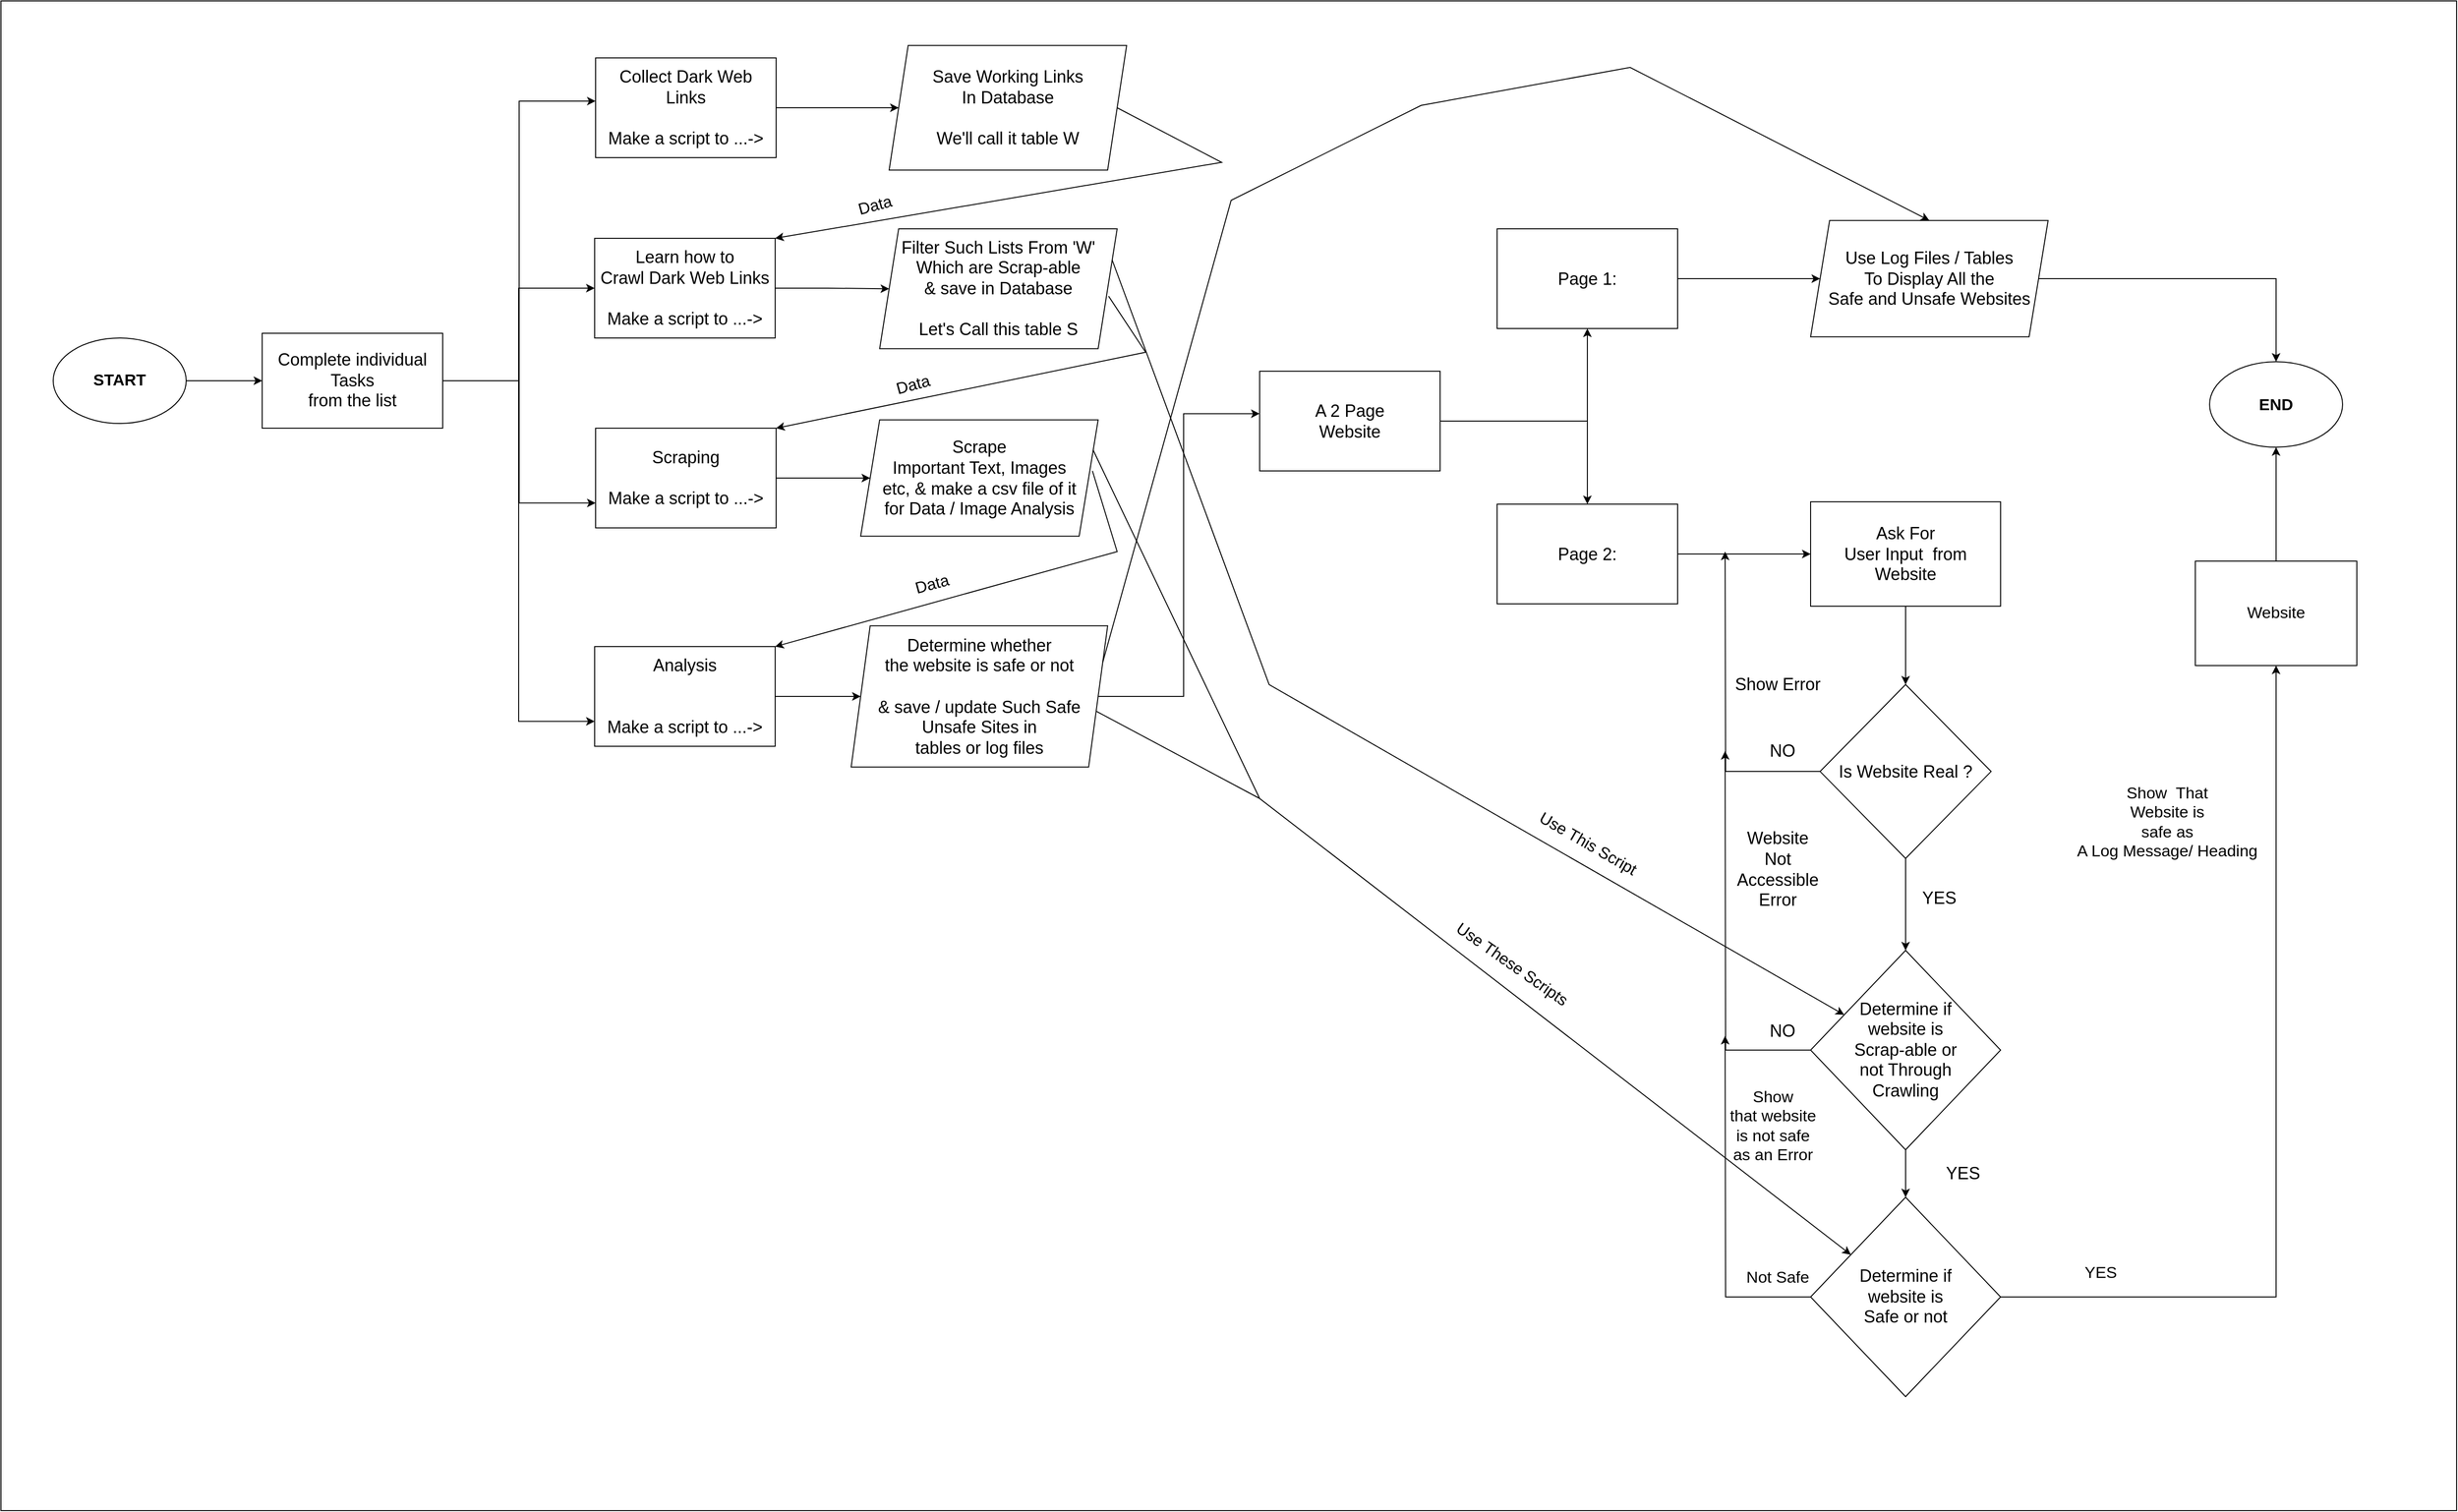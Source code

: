<mxfile version="15.5.2" type="device"><diagram id="pfBZl5S75zY-DtaTf8_z" name="Page-1"><mxGraphModel dx="5002" dy="3356" grid="1" gridSize="10" guides="1" tooltips="1" connect="1" arrows="1" fold="1" page="1" pageScale="1" pageWidth="850" pageHeight="1100" math="0" shadow="0"><root><mxCell id="0"/><mxCell id="1" parent="0"/><mxCell id="ac2yRz-0EZ8_7NvQ7OlX-119" value="" style="rounded=0;whiteSpace=wrap;html=1;fontSize=17;" vertex="1" parent="1"><mxGeometry x="-815" y="-40" width="2585" height="1590" as="geometry"/></mxCell><mxCell id="ac2yRz-0EZ8_7NvQ7OlX-23" style="edgeStyle=orthogonalEdgeStyle;rounded=0;orthogonalLoop=1;jettySize=auto;html=1;fontSize=18;" edge="1" parent="1" source="ac2yRz-0EZ8_7NvQ7OlX-1" target="ac2yRz-0EZ8_7NvQ7OlX-22"><mxGeometry relative="1" as="geometry"/></mxCell><mxCell id="ac2yRz-0EZ8_7NvQ7OlX-1" value="&lt;font size=&quot;1&quot;&gt;&lt;b style=&quot;font-size: 17px&quot;&gt;START&lt;/b&gt;&lt;/font&gt;" style="ellipse;whiteSpace=wrap;html=1;" vertex="1" parent="1"><mxGeometry x="-760" y="315" width="140" height="90" as="geometry"/></mxCell><mxCell id="ac2yRz-0EZ8_7NvQ7OlX-9" value="&lt;div&gt;Save Working Links&lt;/div&gt;&lt;div&gt;In Database&lt;/div&gt;&lt;div&gt;&lt;br&gt;&lt;/div&gt;&lt;div&gt;We'll call it table W&lt;br&gt;&lt;/div&gt;" style="shape=parallelogram;perimeter=parallelogramPerimeter;whiteSpace=wrap;html=1;fixedSize=1;fontSize=18;" vertex="1" parent="1"><mxGeometry x="120" y="6.88" width="250" height="131.25" as="geometry"/></mxCell><mxCell id="ac2yRz-0EZ8_7NvQ7OlX-16" value="" style="edgeStyle=orthogonalEdgeStyle;rounded=0;orthogonalLoop=1;jettySize=auto;html=1;fontSize=18;" edge="1" parent="1" source="ac2yRz-0EZ8_7NvQ7OlX-13" target="ac2yRz-0EZ8_7NvQ7OlX-9"><mxGeometry relative="1" as="geometry"/></mxCell><mxCell id="ac2yRz-0EZ8_7NvQ7OlX-13" value="&lt;div&gt;Collect Dark Web&lt;/div&gt;&lt;div&gt; Links&lt;/div&gt;&lt;div&gt;&lt;br&gt;&lt;/div&gt;&lt;div&gt;Make a script to ...-&amp;gt;&lt;/div&gt;" style="rounded=0;whiteSpace=wrap;html=1;fontSize=18;" vertex="1" parent="1"><mxGeometry x="-189" y="20" width="190" height="105" as="geometry"/></mxCell><mxCell id="ac2yRz-0EZ8_7NvQ7OlX-25" style="edgeStyle=orthogonalEdgeStyle;rounded=0;orthogonalLoop=1;jettySize=auto;html=1;entryX=0;entryY=0.433;entryDx=0;entryDy=0;entryPerimeter=0;fontSize=18;" edge="1" parent="1" source="ac2yRz-0EZ8_7NvQ7OlX-22" target="ac2yRz-0EZ8_7NvQ7OlX-13"><mxGeometry relative="1" as="geometry"/></mxCell><mxCell id="ac2yRz-0EZ8_7NvQ7OlX-28" style="edgeStyle=orthogonalEdgeStyle;rounded=0;orthogonalLoop=1;jettySize=auto;html=1;fontSize=18;" edge="1" parent="1" source="ac2yRz-0EZ8_7NvQ7OlX-22" target="ac2yRz-0EZ8_7NvQ7OlX-27"><mxGeometry relative="1" as="geometry"/></mxCell><mxCell id="ac2yRz-0EZ8_7NvQ7OlX-36" style="edgeStyle=orthogonalEdgeStyle;rounded=0;orthogonalLoop=1;jettySize=auto;html=1;entryX=0;entryY=0.75;entryDx=0;entryDy=0;fontSize=18;" edge="1" parent="1" source="ac2yRz-0EZ8_7NvQ7OlX-22" target="ac2yRz-0EZ8_7NvQ7OlX-35"><mxGeometry relative="1" as="geometry"/></mxCell><mxCell id="ac2yRz-0EZ8_7NvQ7OlX-49" style="edgeStyle=orthogonalEdgeStyle;rounded=0;orthogonalLoop=1;jettySize=auto;html=1;entryX=0;entryY=0.75;entryDx=0;entryDy=0;fontSize=18;" edge="1" parent="1" source="ac2yRz-0EZ8_7NvQ7OlX-22" target="ac2yRz-0EZ8_7NvQ7OlX-46"><mxGeometry relative="1" as="geometry"/></mxCell><mxCell id="ac2yRz-0EZ8_7NvQ7OlX-22" value="Complete individual Tasks &lt;br&gt;from the list " style="rounded=0;whiteSpace=wrap;html=1;fontSize=18;" vertex="1" parent="1"><mxGeometry x="-540" y="310" width="190" height="100" as="geometry"/></mxCell><mxCell id="ac2yRz-0EZ8_7NvQ7OlX-33" style="edgeStyle=orthogonalEdgeStyle;rounded=0;orthogonalLoop=1;jettySize=auto;html=1;fontSize=18;" edge="1" parent="1" source="ac2yRz-0EZ8_7NvQ7OlX-27" target="ac2yRz-0EZ8_7NvQ7OlX-32"><mxGeometry relative="1" as="geometry"/></mxCell><mxCell id="ac2yRz-0EZ8_7NvQ7OlX-27" value="&lt;div&gt;Learn how to &lt;br&gt;&lt;/div&gt;&lt;div&gt;Crawl Dark Web Links&lt;/div&gt;&lt;div&gt;&lt;br&gt;&lt;/div&gt;&lt;div&gt;Make a script to ...-&amp;gt;&lt;br&gt;&lt;/div&gt;" style="rounded=0;whiteSpace=wrap;html=1;fontSize=18;" vertex="1" parent="1"><mxGeometry x="-190" y="210" width="190" height="105" as="geometry"/></mxCell><mxCell id="ac2yRz-0EZ8_7NvQ7OlX-32" value="Filter Such Lists From 'W'&lt;br&gt;&lt;div&gt;Which are Scrap-able&lt;/div&gt;&lt;div&gt;&amp;amp; save in Database&lt;/div&gt;&lt;div&gt;&lt;br&gt;&lt;/div&gt;&lt;div&gt;Let's Call this table S&lt;br&gt;&lt;/div&gt;" style="shape=parallelogram;perimeter=parallelogramPerimeter;whiteSpace=wrap;html=1;fixedSize=1;fontSize=18;" vertex="1" parent="1"><mxGeometry x="110" y="200" width="250" height="126.25" as="geometry"/></mxCell><mxCell id="ac2yRz-0EZ8_7NvQ7OlX-38" style="edgeStyle=orthogonalEdgeStyle;rounded=0;orthogonalLoop=1;jettySize=auto;html=1;entryX=0;entryY=0.5;entryDx=0;entryDy=0;fontSize=18;" edge="1" parent="1" source="ac2yRz-0EZ8_7NvQ7OlX-35" target="ac2yRz-0EZ8_7NvQ7OlX-37"><mxGeometry relative="1" as="geometry"/></mxCell><mxCell id="ac2yRz-0EZ8_7NvQ7OlX-35" value="&lt;div&gt;Scraping &lt;br&gt;&lt;/div&gt;&lt;div&gt;&lt;br&gt;&lt;/div&gt;&lt;div&gt;Make a script to ...-&amp;gt;&lt;/div&gt;" style="rounded=0;whiteSpace=wrap;html=1;fontSize=18;" vertex="1" parent="1"><mxGeometry x="-189" y="410" width="190" height="105" as="geometry"/></mxCell><mxCell id="ac2yRz-0EZ8_7NvQ7OlX-37" value="&lt;div&gt;Scrape&lt;/div&gt;&lt;div&gt; Important Text, Images&lt;/div&gt;&lt;div&gt;etc, &amp;amp; make a csv file of it&lt;br&gt;for Data / Image Analysis&lt;/div&gt;" style="shape=parallelogram;perimeter=parallelogramPerimeter;whiteSpace=wrap;html=1;fixedSize=1;fontSize=18;" vertex="1" parent="1"><mxGeometry x="90" y="401.25" width="250" height="122.5" as="geometry"/></mxCell><mxCell id="ac2yRz-0EZ8_7NvQ7OlX-42" value="" style="endArrow=classic;html=1;rounded=0;fontSize=18;exitX=1;exitY=0.5;exitDx=0;exitDy=0;entryX=1;entryY=0;entryDx=0;entryDy=0;" edge="1" parent="1" source="ac2yRz-0EZ8_7NvQ7OlX-9" target="ac2yRz-0EZ8_7NvQ7OlX-27"><mxGeometry width="50" height="50" relative="1" as="geometry"><mxPoint x="470" y="150" as="sourcePoint"/><mxPoint x="-70" y="200" as="targetPoint"/><Array as="points"><mxPoint x="470" y="130"/></Array></mxGeometry></mxCell><mxCell id="ac2yRz-0EZ8_7NvQ7OlX-45" value="" style="endArrow=classic;html=1;rounded=0;fontSize=18;exitX=0.964;exitY=0.562;exitDx=0;exitDy=0;exitPerimeter=0;entryX=1;entryY=0;entryDx=0;entryDy=0;" edge="1" parent="1" source="ac2yRz-0EZ8_7NvQ7OlX-32" target="ac2yRz-0EZ8_7NvQ7OlX-35"><mxGeometry width="50" height="50" relative="1" as="geometry"><mxPoint x="360" y="287.5" as="sourcePoint"/><mxPoint x="10" y="380" as="targetPoint"/><Array as="points"><mxPoint x="390" y="330"/></Array></mxGeometry></mxCell><mxCell id="ac2yRz-0EZ8_7NvQ7OlX-48" style="edgeStyle=orthogonalEdgeStyle;rounded=0;orthogonalLoop=1;jettySize=auto;html=1;fontSize=18;" edge="1" parent="1" source="ac2yRz-0EZ8_7NvQ7OlX-46" target="ac2yRz-0EZ8_7NvQ7OlX-47"><mxGeometry relative="1" as="geometry"/></mxCell><mxCell id="ac2yRz-0EZ8_7NvQ7OlX-46" value="&lt;div&gt;Analysis&lt;/div&gt;&lt;div&gt;&lt;br&gt;&lt;/div&gt;&lt;div&gt;&lt;br&gt;&lt;/div&gt;&lt;div&gt;Make a script to ...-&amp;gt;&lt;/div&gt;" style="rounded=0;whiteSpace=wrap;html=1;fontSize=18;" vertex="1" parent="1"><mxGeometry x="-190" y="640" width="190" height="105" as="geometry"/></mxCell><mxCell id="ac2yRz-0EZ8_7NvQ7OlX-54" style="edgeStyle=orthogonalEdgeStyle;rounded=0;orthogonalLoop=1;jettySize=auto;html=1;entryX=0;entryY=0.426;entryDx=0;entryDy=0;entryPerimeter=0;fontSize=18;" edge="1" parent="1" source="ac2yRz-0EZ8_7NvQ7OlX-47" target="ac2yRz-0EZ8_7NvQ7OlX-53"><mxGeometry relative="1" as="geometry"/></mxCell><mxCell id="ac2yRz-0EZ8_7NvQ7OlX-47" value="&lt;div&gt;Determine whether &lt;br&gt;&lt;/div&gt;&lt;div&gt;the website is safe or not&lt;/div&gt;&lt;div&gt;&lt;br&gt;&lt;/div&gt;&lt;div&gt;&amp;amp; save / update Such Safe &lt;br&gt;&lt;/div&gt;&lt;div&gt;Unsafe Sites in &lt;br&gt;&lt;/div&gt;&lt;div&gt;tables or log files&lt;br&gt;&lt;/div&gt;" style="shape=parallelogram;perimeter=parallelogramPerimeter;whiteSpace=wrap;html=1;fixedSize=1;fontSize=18;" vertex="1" parent="1"><mxGeometry x="80" y="618.13" width="270" height="148.75" as="geometry"/></mxCell><mxCell id="ac2yRz-0EZ8_7NvQ7OlX-51" value="" style="endArrow=classic;html=1;rounded=0;fontSize=18;entryX=1;entryY=0;entryDx=0;entryDy=0;exitX=0.976;exitY=0.439;exitDx=0;exitDy=0;exitPerimeter=0;" edge="1" parent="1" source="ac2yRz-0EZ8_7NvQ7OlX-37" target="ac2yRz-0EZ8_7NvQ7OlX-46"><mxGeometry width="50" height="50" relative="1" as="geometry"><mxPoint x="430" y="450" as="sourcePoint"/><mxPoint x="110" y="530" as="targetPoint"/><Array as="points"><mxPoint x="360" y="540"/></Array></mxGeometry></mxCell><mxCell id="ac2yRz-0EZ8_7NvQ7OlX-65" style="edgeStyle=orthogonalEdgeStyle;rounded=0;orthogonalLoop=1;jettySize=auto;html=1;fontSize=18;" edge="1" parent="1" source="ac2yRz-0EZ8_7NvQ7OlX-53" target="ac2yRz-0EZ8_7NvQ7OlX-64"><mxGeometry relative="1" as="geometry"/></mxCell><mxCell id="ac2yRz-0EZ8_7NvQ7OlX-66" style="edgeStyle=orthogonalEdgeStyle;rounded=0;orthogonalLoop=1;jettySize=auto;html=1;fontSize=18;" edge="1" parent="1" source="ac2yRz-0EZ8_7NvQ7OlX-53" target="ac2yRz-0EZ8_7NvQ7OlX-63"><mxGeometry relative="1" as="geometry"/></mxCell><mxCell id="ac2yRz-0EZ8_7NvQ7OlX-53" value="&lt;div&gt;A 2 Page&lt;br&gt;&lt;/div&gt;&lt;div&gt;Website&lt;/div&gt;" style="rounded=0;whiteSpace=wrap;html=1;fontSize=18;" vertex="1" parent="1"><mxGeometry x="510" y="350" width="190" height="105" as="geometry"/></mxCell><mxCell id="ac2yRz-0EZ8_7NvQ7OlX-90" style="edgeStyle=orthogonalEdgeStyle;rounded=0;orthogonalLoop=1;jettySize=auto;html=1;entryX=0.5;entryY=0;entryDx=0;entryDy=0;fontSize=17;" edge="1" parent="1" source="ac2yRz-0EZ8_7NvQ7OlX-57" target="ac2yRz-0EZ8_7NvQ7OlX-89"><mxGeometry relative="1" as="geometry"/></mxCell><mxCell id="ac2yRz-0EZ8_7NvQ7OlX-57" value="Use Log Files / Tables &lt;br&gt;&lt;div&gt;To Display All the&lt;/div&gt;&lt;div&gt; Safe and Unsafe Websites&lt;/div&gt;" style="shape=parallelogram;perimeter=parallelogramPerimeter;whiteSpace=wrap;html=1;fixedSize=1;fontSize=18;" vertex="1" parent="1"><mxGeometry x="1090" y="191.25" width="250" height="122.5" as="geometry"/></mxCell><mxCell id="ac2yRz-0EZ8_7NvQ7OlX-67" style="edgeStyle=orthogonalEdgeStyle;rounded=0;orthogonalLoop=1;jettySize=auto;html=1;fontSize=18;" edge="1" parent="1" source="ac2yRz-0EZ8_7NvQ7OlX-63" target="ac2yRz-0EZ8_7NvQ7OlX-57"><mxGeometry relative="1" as="geometry"/></mxCell><mxCell id="ac2yRz-0EZ8_7NvQ7OlX-63" value="Page 1:" style="rounded=0;whiteSpace=wrap;html=1;fontSize=18;" vertex="1" parent="1"><mxGeometry x="760" y="200" width="190" height="105" as="geometry"/></mxCell><mxCell id="ac2yRz-0EZ8_7NvQ7OlX-73" style="edgeStyle=orthogonalEdgeStyle;rounded=0;orthogonalLoop=1;jettySize=auto;html=1;fontSize=18;" edge="1" parent="1" source="ac2yRz-0EZ8_7NvQ7OlX-64" target="ac2yRz-0EZ8_7NvQ7OlX-72"><mxGeometry relative="1" as="geometry"/></mxCell><mxCell id="ac2yRz-0EZ8_7NvQ7OlX-64" value="Page 2:" style="rounded=0;whiteSpace=wrap;html=1;fontSize=18;" vertex="1" parent="1"><mxGeometry x="760" y="490" width="190" height="105" as="geometry"/></mxCell><mxCell id="ac2yRz-0EZ8_7NvQ7OlX-69" value="" style="endArrow=classic;html=1;rounded=0;fontSize=18;exitX=1;exitY=0.25;exitDx=0;exitDy=0;entryX=0.5;entryY=0;entryDx=0;entryDy=0;" edge="1" parent="1" source="ac2yRz-0EZ8_7NvQ7OlX-47" target="ac2yRz-0EZ8_7NvQ7OlX-57"><mxGeometry width="50" height="50" relative="1" as="geometry"><mxPoint x="530" y="670" as="sourcePoint"/><mxPoint x="1220" y="150" as="targetPoint"/><Array as="points"><mxPoint x="480" y="170"/><mxPoint x="680" y="70"/><mxPoint x="900" y="30"/></Array></mxGeometry></mxCell><mxCell id="ac2yRz-0EZ8_7NvQ7OlX-76" style="edgeStyle=orthogonalEdgeStyle;rounded=0;orthogonalLoop=1;jettySize=auto;html=1;entryX=0.5;entryY=0;entryDx=0;entryDy=0;fontSize=18;" edge="1" parent="1" source="ac2yRz-0EZ8_7NvQ7OlX-72" target="ac2yRz-0EZ8_7NvQ7OlX-75"><mxGeometry relative="1" as="geometry"/></mxCell><mxCell id="ac2yRz-0EZ8_7NvQ7OlX-72" value="&lt;div&gt;Ask For&lt;/div&gt;&lt;div&gt; User Input&amp;nbsp; from Website&lt;/div&gt;" style="rounded=0;whiteSpace=wrap;html=1;fontSize=18;" vertex="1" parent="1"><mxGeometry x="1090" y="487.5" width="200" height="110" as="geometry"/></mxCell><mxCell id="ac2yRz-0EZ8_7NvQ7OlX-77" style="edgeStyle=orthogonalEdgeStyle;rounded=0;orthogonalLoop=1;jettySize=auto;html=1;fontSize=18;" edge="1" parent="1" source="ac2yRz-0EZ8_7NvQ7OlX-75"><mxGeometry relative="1" as="geometry"><mxPoint x="1000" y="540" as="targetPoint"/></mxGeometry></mxCell><mxCell id="ac2yRz-0EZ8_7NvQ7OlX-85" style="edgeStyle=orthogonalEdgeStyle;rounded=0;orthogonalLoop=1;jettySize=auto;html=1;entryX=0.5;entryY=0;entryDx=0;entryDy=0;fontSize=18;" edge="1" parent="1" source="ac2yRz-0EZ8_7NvQ7OlX-75" target="ac2yRz-0EZ8_7NvQ7OlX-84"><mxGeometry relative="1" as="geometry"/></mxCell><mxCell id="ac2yRz-0EZ8_7NvQ7OlX-75" value="Is Website Real ?" style="rhombus;whiteSpace=wrap;html=1;fontSize=18;" vertex="1" parent="1"><mxGeometry x="1100" y="680" width="180" height="183.12" as="geometry"/></mxCell><mxCell id="ac2yRz-0EZ8_7NvQ7OlX-78" value="NO" style="text;html=1;align=center;verticalAlign=middle;resizable=0;points=[];autosize=1;strokeColor=none;fillColor=none;fontSize=18;" vertex="1" parent="1"><mxGeometry x="1040" y="735" width="40" height="30" as="geometry"/></mxCell><mxCell id="ac2yRz-0EZ8_7NvQ7OlX-79" value="Show Error" style="text;html=1;align=center;verticalAlign=middle;resizable=0;points=[];autosize=1;strokeColor=none;fillColor=none;fontSize=18;" vertex="1" parent="1"><mxGeometry x="1000" y="665" width="110" height="30" as="geometry"/></mxCell><mxCell id="ac2yRz-0EZ8_7NvQ7OlX-81" value="YES" style="text;html=1;align=center;verticalAlign=middle;resizable=0;points=[];autosize=1;strokeColor=none;fillColor=none;fontSize=18;" vertex="1" parent="1"><mxGeometry x="1200" y="890" width="50" height="30" as="geometry"/></mxCell><mxCell id="ac2yRz-0EZ8_7NvQ7OlX-86" style="edgeStyle=orthogonalEdgeStyle;rounded=0;orthogonalLoop=1;jettySize=auto;html=1;fontSize=18;" edge="1" parent="1" source="ac2yRz-0EZ8_7NvQ7OlX-84"><mxGeometry relative="1" as="geometry"><mxPoint x="1000" y="750" as="targetPoint"/></mxGeometry></mxCell><mxCell id="ac2yRz-0EZ8_7NvQ7OlX-103" style="edgeStyle=orthogonalEdgeStyle;rounded=0;orthogonalLoop=1;jettySize=auto;html=1;entryX=0.5;entryY=0;entryDx=0;entryDy=0;fontSize=17;" edge="1" parent="1" source="ac2yRz-0EZ8_7NvQ7OlX-84" target="ac2yRz-0EZ8_7NvQ7OlX-99"><mxGeometry relative="1" as="geometry"/></mxCell><mxCell id="ac2yRz-0EZ8_7NvQ7OlX-84" value="&lt;div&gt;Determine if &lt;br&gt;&lt;/div&gt;&lt;div&gt;website is &lt;br&gt;&lt;/div&gt;&lt;div&gt;Scrap-able or &lt;br&gt;&lt;/div&gt;&lt;div&gt;not Through &lt;br&gt;&lt;/div&gt;&lt;div&gt;Crawling&lt;br&gt;&lt;/div&gt;" style="rhombus;whiteSpace=wrap;html=1;fontSize=18;" vertex="1" parent="1"><mxGeometry x="1090" y="960" width="200" height="210" as="geometry"/></mxCell><mxCell id="ac2yRz-0EZ8_7NvQ7OlX-87" value="NO" style="text;html=1;align=center;verticalAlign=middle;resizable=0;points=[];autosize=1;strokeColor=none;fillColor=none;fontSize=18;" vertex="1" parent="1"><mxGeometry x="1040" y="1030" width="40" height="30" as="geometry"/></mxCell><mxCell id="ac2yRz-0EZ8_7NvQ7OlX-88" value="&lt;div&gt;Website &lt;br&gt;&lt;/div&gt;&lt;div&gt;Not &lt;br&gt;&lt;/div&gt;&lt;div&gt;Accessible &lt;br&gt;&lt;/div&gt;&lt;div&gt;Error&lt;/div&gt;" style="text;html=1;align=center;verticalAlign=middle;resizable=0;points=[];autosize=1;strokeColor=none;fillColor=none;fontSize=18;" vertex="1" parent="1"><mxGeometry x="1005" y="830" width="100" height="90" as="geometry"/></mxCell><mxCell id="ac2yRz-0EZ8_7NvQ7OlX-89" value="&lt;b style=&quot;font-size: 17px&quot;&gt;END&lt;/b&gt;" style="ellipse;whiteSpace=wrap;html=1;fontSize=18;" vertex="1" parent="1"><mxGeometry x="1510" y="340" width="140" height="90" as="geometry"/></mxCell><mxCell id="ac2yRz-0EZ8_7NvQ7OlX-92" value="YES" style="text;html=1;align=center;verticalAlign=middle;resizable=0;points=[];autosize=1;strokeColor=none;fillColor=none;fontSize=18;" vertex="1" parent="1"><mxGeometry x="1225" y="1180" width="50" height="30" as="geometry"/></mxCell><mxCell id="ac2yRz-0EZ8_7NvQ7OlX-94" value="" style="endArrow=classic;html=1;rounded=0;fontSize=17;exitX=1;exitY=0.25;exitDx=0;exitDy=0;" edge="1" parent="1" source="ac2yRz-0EZ8_7NvQ7OlX-32" target="ac2yRz-0EZ8_7NvQ7OlX-84"><mxGeometry width="50" height="50" relative="1" as="geometry"><mxPoint x="590" y="690" as="sourcePoint"/><mxPoint x="640" y="640" as="targetPoint"/><Array as="points"><mxPoint x="520" y="680"/></Array></mxGeometry></mxCell><mxCell id="ac2yRz-0EZ8_7NvQ7OlX-96" value="Use This Script" style="text;html=1;align=center;verticalAlign=middle;resizable=0;points=[];autosize=1;strokeColor=none;fillColor=none;fontSize=17;rotation=30;" vertex="1" parent="1"><mxGeometry x="790" y="833.12" width="130" height="30" as="geometry"/></mxCell><mxCell id="ac2yRz-0EZ8_7NvQ7OlX-104" style="edgeStyle=orthogonalEdgeStyle;rounded=0;orthogonalLoop=1;jettySize=auto;html=1;fontSize=17;" edge="1" parent="1" source="ac2yRz-0EZ8_7NvQ7OlX-99"><mxGeometry relative="1" as="geometry"><mxPoint x="1000" y="1050.0" as="targetPoint"/></mxGeometry></mxCell><mxCell id="ac2yRz-0EZ8_7NvQ7OlX-110" style="edgeStyle=orthogonalEdgeStyle;rounded=0;orthogonalLoop=1;jettySize=auto;html=1;fontSize=17;entryX=0.5;entryY=1;entryDx=0;entryDy=0;" edge="1" parent="1" source="ac2yRz-0EZ8_7NvQ7OlX-99" target="ac2yRz-0EZ8_7NvQ7OlX-113"><mxGeometry relative="1" as="geometry"><mxPoint x="1580" y="690" as="targetPoint"/><Array as="points"><mxPoint x="1580" y="1325"/></Array></mxGeometry></mxCell><mxCell id="ac2yRz-0EZ8_7NvQ7OlX-99" value="&lt;div&gt;Determine if &lt;br&gt;&lt;/div&gt;&lt;div&gt;website is &lt;br&gt;&lt;/div&gt;Safe or not" style="rhombus;whiteSpace=wrap;html=1;fontSize=18;" vertex="1" parent="1"><mxGeometry x="1090" y="1220" width="200" height="210" as="geometry"/></mxCell><mxCell id="ac2yRz-0EZ8_7NvQ7OlX-100" value="Data" style="text;html=1;align=center;verticalAlign=middle;resizable=0;points=[];autosize=1;strokeColor=none;fillColor=none;fontSize=17;rotation=-15;" vertex="1" parent="1"><mxGeometry x="140" y="560" width="50" height="30" as="geometry"/></mxCell><mxCell id="ac2yRz-0EZ8_7NvQ7OlX-101" value="Data" style="text;html=1;align=center;verticalAlign=middle;resizable=0;points=[];autosize=1;strokeColor=none;fillColor=none;fontSize=17;rotation=-15;" vertex="1" parent="1"><mxGeometry x="120" y="350" width="50" height="30" as="geometry"/></mxCell><mxCell id="ac2yRz-0EZ8_7NvQ7OlX-102" value="Data" style="text;html=1;align=center;verticalAlign=middle;resizable=0;points=[];autosize=1;strokeColor=none;fillColor=none;fontSize=17;rotation=-15;" vertex="1" parent="1"><mxGeometry x="80" y="161.25" width="50" height="30" as="geometry"/></mxCell><mxCell id="ac2yRz-0EZ8_7NvQ7OlX-105" value="Not Safe" style="text;html=1;align=center;verticalAlign=middle;resizable=0;points=[];autosize=1;strokeColor=none;fillColor=none;fontSize=17;" vertex="1" parent="1"><mxGeometry x="1015" y="1290" width="80" height="30" as="geometry"/></mxCell><mxCell id="ac2yRz-0EZ8_7NvQ7OlX-106" value="&lt;div&gt;Show &lt;br&gt;&lt;/div&gt;&lt;div&gt;that website &lt;br&gt;&lt;/div&gt;&lt;div&gt;is not safe &lt;br&gt;&lt;/div&gt;&lt;div&gt;as an Error&lt;br&gt;&lt;/div&gt;" style="text;html=1;align=center;verticalAlign=middle;resizable=0;points=[];autosize=1;strokeColor=none;fillColor=none;fontSize=17;" vertex="1" parent="1"><mxGeometry x="995" y="1100" width="110" height="90" as="geometry"/></mxCell><mxCell id="ac2yRz-0EZ8_7NvQ7OlX-107" value="" style="endArrow=classic;html=1;rounded=0;fontSize=17;exitX=1;exitY=0.25;exitDx=0;exitDy=0;" edge="1" parent="1" source="ac2yRz-0EZ8_7NvQ7OlX-37" target="ac2yRz-0EZ8_7NvQ7OlX-99"><mxGeometry width="50" height="50" relative="1" as="geometry"><mxPoint x="350" y="640" as="sourcePoint"/><mxPoint x="470" y="960" as="targetPoint"/><Array as="points"><mxPoint x="510" y="800"/></Array></mxGeometry></mxCell><mxCell id="ac2yRz-0EZ8_7NvQ7OlX-108" value="Use These Scripts" style="text;html=1;align=center;verticalAlign=middle;resizable=0;points=[];autosize=1;strokeColor=none;fillColor=none;fontSize=17;rotation=35;" vertex="1" parent="1"><mxGeometry x="700" y="960" width="150" height="30" as="geometry"/></mxCell><mxCell id="ac2yRz-0EZ8_7NvQ7OlX-109" value="" style="endArrow=none;html=1;rounded=0;fontSize=17;exitX=0.957;exitY=0.606;exitDx=0;exitDy=0;exitPerimeter=0;" edge="1" parent="1" source="ac2yRz-0EZ8_7NvQ7OlX-47"><mxGeometry width="50" height="50" relative="1" as="geometry"><mxPoint x="280" y="920" as="sourcePoint"/><mxPoint x="510" y="800" as="targetPoint"/></mxGeometry></mxCell><mxCell id="ac2yRz-0EZ8_7NvQ7OlX-111" value="YES" style="text;html=1;align=center;verticalAlign=middle;resizable=0;points=[];autosize=1;strokeColor=none;fillColor=none;fontSize=17;" vertex="1" parent="1"><mxGeometry x="1370" y="1285" width="50" height="30" as="geometry"/></mxCell><mxCell id="ac2yRz-0EZ8_7NvQ7OlX-114" style="edgeStyle=orthogonalEdgeStyle;rounded=0;orthogonalLoop=1;jettySize=auto;html=1;entryX=0.5;entryY=1;entryDx=0;entryDy=0;fontSize=17;" edge="1" parent="1" source="ac2yRz-0EZ8_7NvQ7OlX-113" target="ac2yRz-0EZ8_7NvQ7OlX-89"><mxGeometry relative="1" as="geometry"/></mxCell><mxCell id="ac2yRz-0EZ8_7NvQ7OlX-113" value="Website" style="rounded=0;whiteSpace=wrap;html=1;fontSize=17;" vertex="1" parent="1"><mxGeometry x="1495" y="550" width="170" height="110" as="geometry"/></mxCell><mxCell id="ac2yRz-0EZ8_7NvQ7OlX-115" value="&lt;div&gt;Show&amp;nbsp; That &lt;br&gt;&lt;/div&gt;&lt;div&gt;Website is &lt;br&gt;&lt;/div&gt;&lt;div&gt;safe as &lt;br&gt;&lt;/div&gt;&lt;div&gt;A Log Message/ Heading&lt;br&gt;&lt;/div&gt;" style="text;html=1;align=center;verticalAlign=middle;resizable=0;points=[];autosize=1;strokeColor=none;fillColor=none;fontSize=17;" vertex="1" parent="1"><mxGeometry x="1360" y="780" width="210" height="90" as="geometry"/></mxCell></root></mxGraphModel></diagram></mxfile>